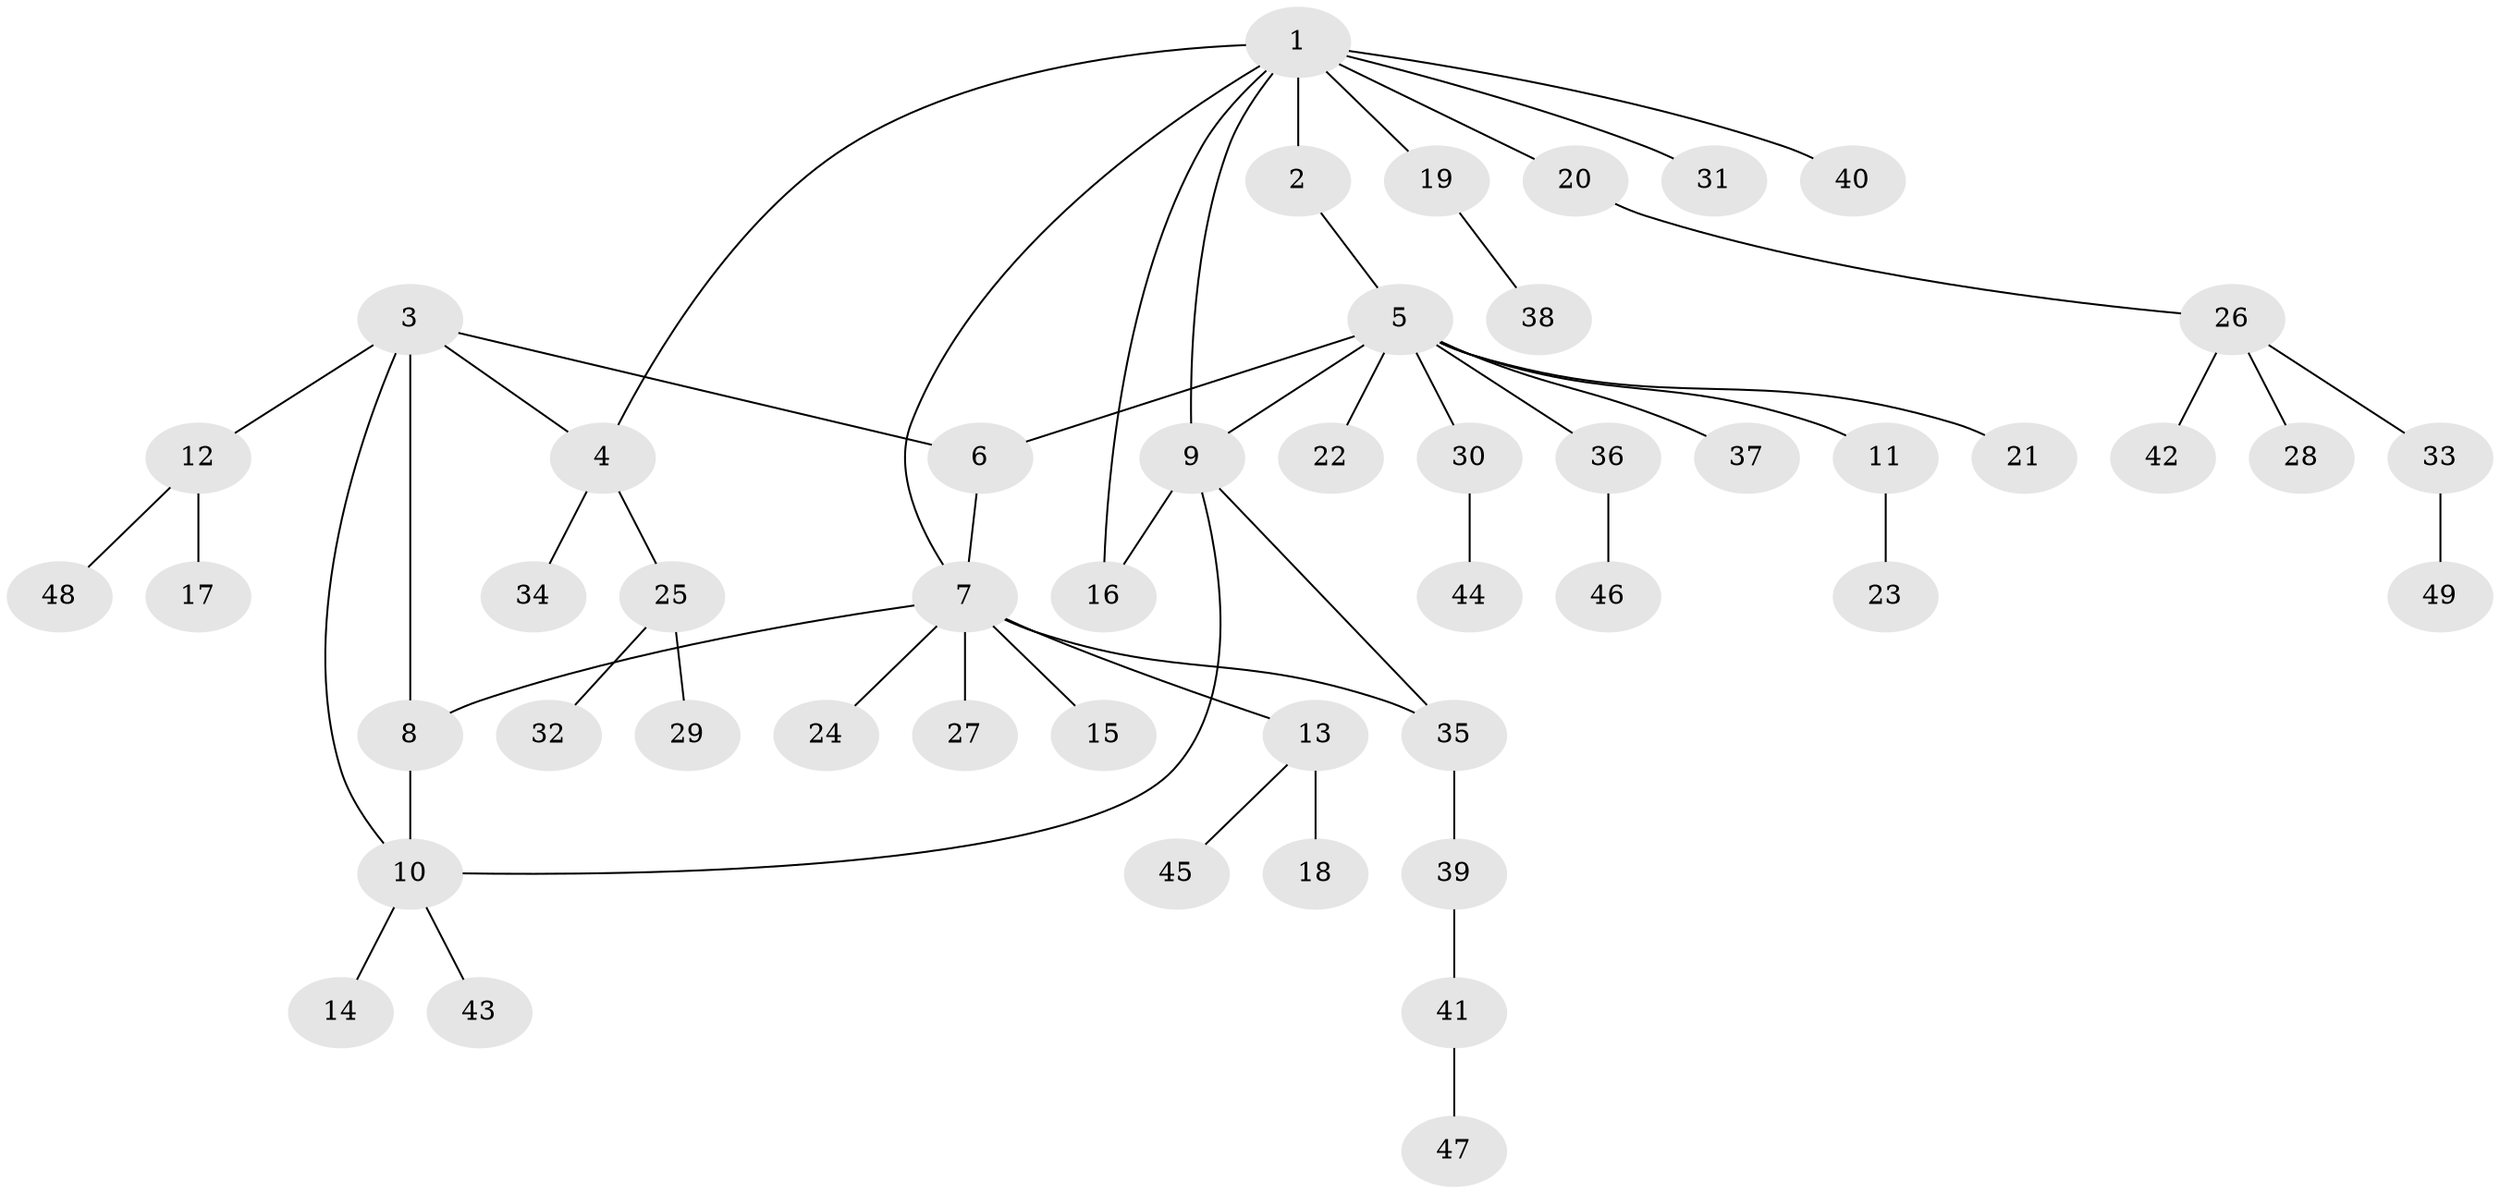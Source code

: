 // coarse degree distribution, {4: 0.09523809523809523, 6: 0.14285714285714285, 1: 0.5238095238095238, 2: 0.19047619047619047, 7: 0.047619047619047616}
// Generated by graph-tools (version 1.1) at 2025/37/03/04/25 23:37:37]
// undirected, 49 vertices, 56 edges
graph export_dot {
  node [color=gray90,style=filled];
  1;
  2;
  3;
  4;
  5;
  6;
  7;
  8;
  9;
  10;
  11;
  12;
  13;
  14;
  15;
  16;
  17;
  18;
  19;
  20;
  21;
  22;
  23;
  24;
  25;
  26;
  27;
  28;
  29;
  30;
  31;
  32;
  33;
  34;
  35;
  36;
  37;
  38;
  39;
  40;
  41;
  42;
  43;
  44;
  45;
  46;
  47;
  48;
  49;
  1 -- 2;
  1 -- 4;
  1 -- 7;
  1 -- 9;
  1 -- 16;
  1 -- 19;
  1 -- 20;
  1 -- 31;
  1 -- 40;
  2 -- 5;
  3 -- 4;
  3 -- 6;
  3 -- 8;
  3 -- 10;
  3 -- 12;
  4 -- 25;
  4 -- 34;
  5 -- 6;
  5 -- 9;
  5 -- 11;
  5 -- 21;
  5 -- 22;
  5 -- 30;
  5 -- 36;
  5 -- 37;
  6 -- 7;
  7 -- 8;
  7 -- 13;
  7 -- 15;
  7 -- 24;
  7 -- 27;
  7 -- 35;
  8 -- 10;
  9 -- 10;
  9 -- 16;
  9 -- 35;
  10 -- 14;
  10 -- 43;
  11 -- 23;
  12 -- 17;
  12 -- 48;
  13 -- 18;
  13 -- 45;
  19 -- 38;
  20 -- 26;
  25 -- 29;
  25 -- 32;
  26 -- 28;
  26 -- 33;
  26 -- 42;
  30 -- 44;
  33 -- 49;
  35 -- 39;
  36 -- 46;
  39 -- 41;
  41 -- 47;
}
